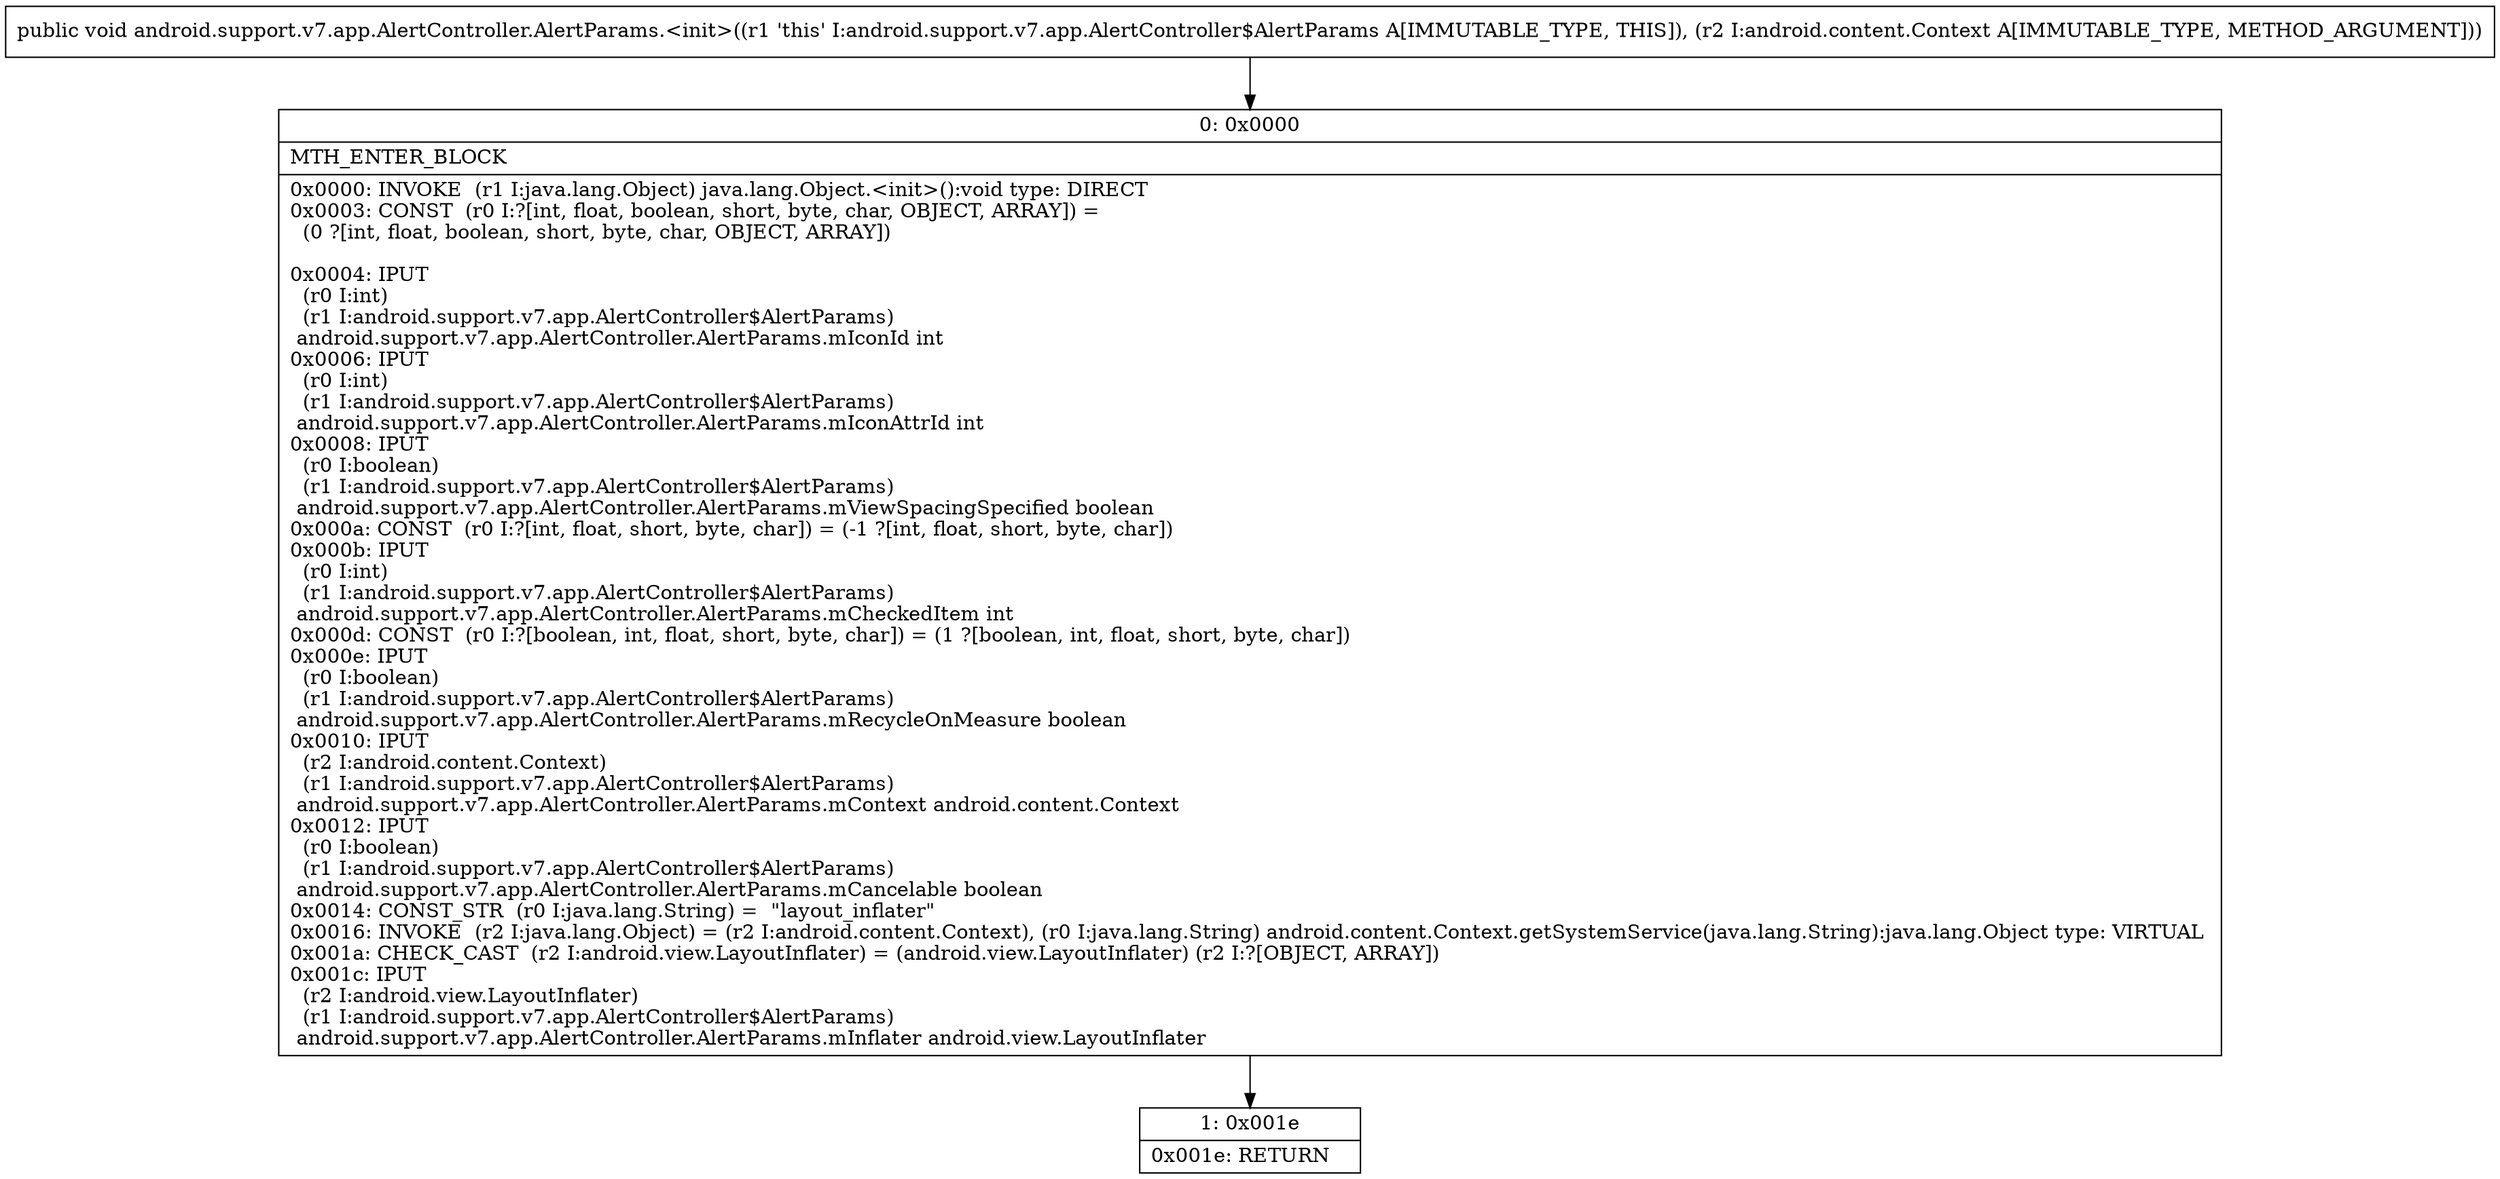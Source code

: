 digraph "CFG forandroid.support.v7.app.AlertController.AlertParams.\<init\>(Landroid\/content\/Context;)V" {
Node_0 [shape=record,label="{0\:\ 0x0000|MTH_ENTER_BLOCK\l|0x0000: INVOKE  (r1 I:java.lang.Object) java.lang.Object.\<init\>():void type: DIRECT \l0x0003: CONST  (r0 I:?[int, float, boolean, short, byte, char, OBJECT, ARRAY]) = \l  (0 ?[int, float, boolean, short, byte, char, OBJECT, ARRAY])\l \l0x0004: IPUT  \l  (r0 I:int)\l  (r1 I:android.support.v7.app.AlertController$AlertParams)\l android.support.v7.app.AlertController.AlertParams.mIconId int \l0x0006: IPUT  \l  (r0 I:int)\l  (r1 I:android.support.v7.app.AlertController$AlertParams)\l android.support.v7.app.AlertController.AlertParams.mIconAttrId int \l0x0008: IPUT  \l  (r0 I:boolean)\l  (r1 I:android.support.v7.app.AlertController$AlertParams)\l android.support.v7.app.AlertController.AlertParams.mViewSpacingSpecified boolean \l0x000a: CONST  (r0 I:?[int, float, short, byte, char]) = (\-1 ?[int, float, short, byte, char]) \l0x000b: IPUT  \l  (r0 I:int)\l  (r1 I:android.support.v7.app.AlertController$AlertParams)\l android.support.v7.app.AlertController.AlertParams.mCheckedItem int \l0x000d: CONST  (r0 I:?[boolean, int, float, short, byte, char]) = (1 ?[boolean, int, float, short, byte, char]) \l0x000e: IPUT  \l  (r0 I:boolean)\l  (r1 I:android.support.v7.app.AlertController$AlertParams)\l android.support.v7.app.AlertController.AlertParams.mRecycleOnMeasure boolean \l0x0010: IPUT  \l  (r2 I:android.content.Context)\l  (r1 I:android.support.v7.app.AlertController$AlertParams)\l android.support.v7.app.AlertController.AlertParams.mContext android.content.Context \l0x0012: IPUT  \l  (r0 I:boolean)\l  (r1 I:android.support.v7.app.AlertController$AlertParams)\l android.support.v7.app.AlertController.AlertParams.mCancelable boolean \l0x0014: CONST_STR  (r0 I:java.lang.String) =  \"layout_inflater\" \l0x0016: INVOKE  (r2 I:java.lang.Object) = (r2 I:android.content.Context), (r0 I:java.lang.String) android.content.Context.getSystemService(java.lang.String):java.lang.Object type: VIRTUAL \l0x001a: CHECK_CAST  (r2 I:android.view.LayoutInflater) = (android.view.LayoutInflater) (r2 I:?[OBJECT, ARRAY]) \l0x001c: IPUT  \l  (r2 I:android.view.LayoutInflater)\l  (r1 I:android.support.v7.app.AlertController$AlertParams)\l android.support.v7.app.AlertController.AlertParams.mInflater android.view.LayoutInflater \l}"];
Node_1 [shape=record,label="{1\:\ 0x001e|0x001e: RETURN   \l}"];
MethodNode[shape=record,label="{public void android.support.v7.app.AlertController.AlertParams.\<init\>((r1 'this' I:android.support.v7.app.AlertController$AlertParams A[IMMUTABLE_TYPE, THIS]), (r2 I:android.content.Context A[IMMUTABLE_TYPE, METHOD_ARGUMENT])) }"];
MethodNode -> Node_0;
Node_0 -> Node_1;
}

